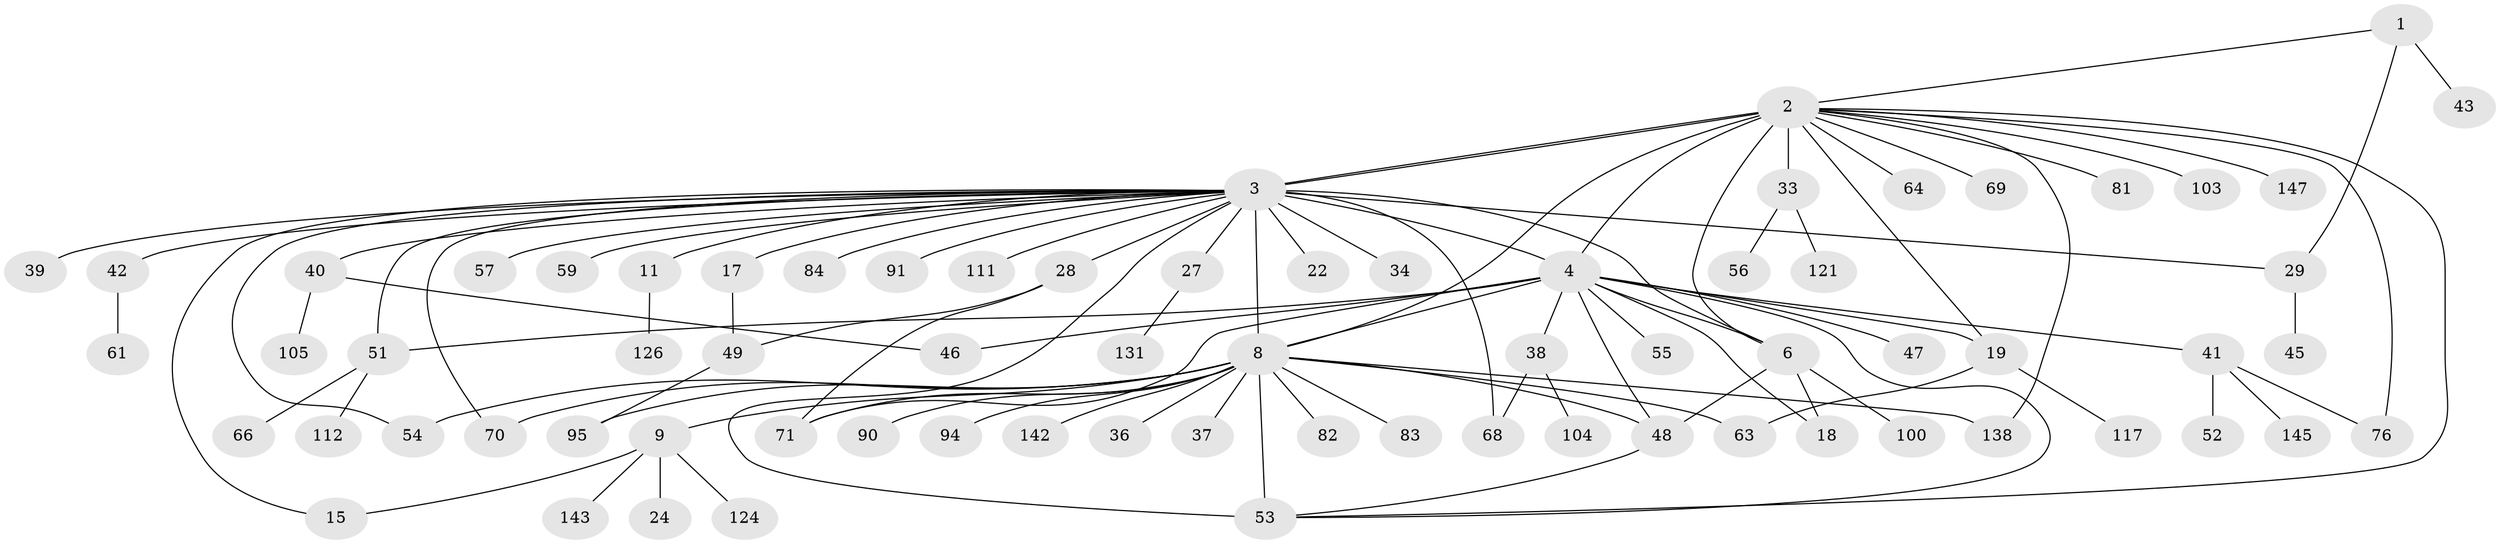 // original degree distribution, {4: 0.05442176870748299, 18: 0.013605442176870748, 20: 0.006802721088435374, 13: 0.006802721088435374, 2: 0.21768707482993196, 6: 0.027210884353741496, 17: 0.006802721088435374, 5: 0.04081632653061224, 3: 0.14965986394557823, 9: 0.006802721088435374, 10: 0.006802721088435374, 1: 0.4557823129251701, 8: 0.006802721088435374}
// Generated by graph-tools (version 1.1) at 2025/14/03/09/25 04:14:22]
// undirected, 73 vertices, 100 edges
graph export_dot {
graph [start="1"]
  node [color=gray90,style=filled];
  1 [super="+30+136"];
  2 [super="+13+14+128"];
  3 [super="+10+5+23+44+7"];
  4 [super="+58+80+116+125+144+132+108+75+78+74"];
  6 [super="+65"];
  8 [super="+101+62+89+88+35+79+20+31"];
  9 [super="+25"];
  11;
  15 [super="+26"];
  17;
  18;
  19 [super="+50"];
  22;
  24;
  27;
  28;
  29;
  33;
  34;
  36;
  37;
  38;
  39;
  40;
  41;
  42;
  43;
  45;
  46;
  47;
  48 [super="+141+86"];
  49;
  51 [super="+85+72"];
  52;
  53 [super="+67+110+92"];
  54;
  55;
  56;
  57;
  59 [super="+137"];
  61;
  63;
  64;
  66;
  68 [super="+109"];
  69;
  70 [super="+113"];
  71 [super="+122"];
  76 [super="+106"];
  81;
  82;
  83 [super="+115"];
  84;
  90;
  91;
  94;
  95;
  100;
  103;
  104;
  105;
  111;
  112;
  117;
  121;
  124;
  126;
  131;
  138;
  142;
  143;
  145;
  147;
  1 -- 2;
  1 -- 43;
  1 -- 29;
  2 -- 3 [weight=3];
  2 -- 3;
  2 -- 4 [weight=2];
  2 -- 6;
  2 -- 19 [weight=2];
  2 -- 69;
  2 -- 103;
  2 -- 138;
  2 -- 147;
  2 -- 64;
  2 -- 33 [weight=2];
  2 -- 81;
  2 -- 76;
  2 -- 53;
  2 -- 8 [weight=3];
  3 -- 22 [weight=3];
  3 -- 34;
  3 -- 40;
  3 -- 51;
  3 -- 57;
  3 -- 59;
  3 -- 70;
  3 -- 84;
  3 -- 27;
  3 -- 91;
  3 -- 68;
  3 -- 39;
  3 -- 8 [weight=5];
  3 -- 42;
  3 -- 111;
  3 -- 17;
  3 -- 28;
  3 -- 6;
  3 -- 54;
  3 -- 29;
  3 -- 53;
  3 -- 11;
  3 -- 15;
  3 -- 4 [weight=2];
  4 -- 18;
  4 -- 38;
  4 -- 41;
  4 -- 47;
  4 -- 53;
  4 -- 55;
  4 -- 71;
  4 -- 48;
  4 -- 46;
  4 -- 19;
  4 -- 51 [weight=2];
  4 -- 6;
  4 -- 8;
  6 -- 48;
  6 -- 18;
  6 -- 100;
  8 -- 9;
  8 -- 48 [weight=2];
  8 -- 53 [weight=4];
  8 -- 71;
  8 -- 82;
  8 -- 83;
  8 -- 95;
  8 -- 142;
  8 -- 94;
  8 -- 90;
  8 -- 54;
  8 -- 36;
  8 -- 37;
  8 -- 70;
  8 -- 138;
  8 -- 63;
  9 -- 15;
  9 -- 24;
  9 -- 124;
  9 -- 143;
  11 -- 126;
  17 -- 49;
  19 -- 63;
  19 -- 117;
  27 -- 131;
  28 -- 49;
  28 -- 71;
  29 -- 45;
  33 -- 56;
  33 -- 121;
  38 -- 68;
  38 -- 104;
  40 -- 46;
  40 -- 105;
  41 -- 52;
  41 -- 76;
  41 -- 145;
  42 -- 61;
  48 -- 53;
  49 -- 95;
  51 -- 66;
  51 -- 112;
}
